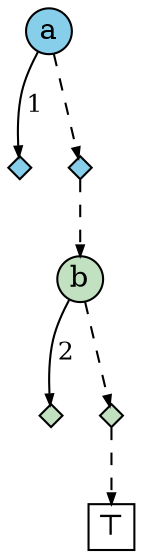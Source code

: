 
    digraph G {
       n43 [label="a", shape=circle, width=0.3, fixedsize=true, style=filled, fillcolor="skyblue"]
   n44 [label="", shape=diamond, width=0.15, height=0.15, style=filled, fillcolor="skyblue"]
   n43 -> n44 [arrowhead=normal, label=" 1 ", labelangle=-30, fontsize=12, arrowsize=0.5, color="#555", fontcolor="black"]
   n45 [label="", shape=diamond, width=0.15, height=0.15, style=filled, fillcolor="skyblue"]
   n43 -> n45 [arrowhead=normal, arrowsize=0.5, style=dashed, color="#555"]
   n45 -> n46 [arrowhead=normal, arrowsize=0.5, style=dashed, color="#555"]
   n46 [label="b", shape=circle, width=0.3, fixedsize=true, style=filled, fillcolor="#C1E1C1"]
   n47 [label="", shape=diamond, width=0.15, height=0.15, style=filled, fillcolor="#C1E1C1"]
   n46 -> n47 [arrowhead=normal, label=" 2 ", labelangle=-30, fontsize=12, arrowsize=0.5, color="#555", fontcolor="black"]
   n48 [label="", shape=diamond, width=0.15, height=0.15, style=filled, fillcolor="#C1E1C1"]
   n46 -> n48 [arrowhead=normal, arrowsize=0.5, style=dashed, color="#555"]
   n48 -> n49 [arrowhead=normal, arrowsize=0.5, style=dashed, color="#555"]
   n49 [label="⊤", shape=box, width=0.3, height=0.3, fixedsize=true]
   {rank=same; n43}
   {rank=same; n45}
   {rank=same; n46}
   {rank=same; n48}

    }